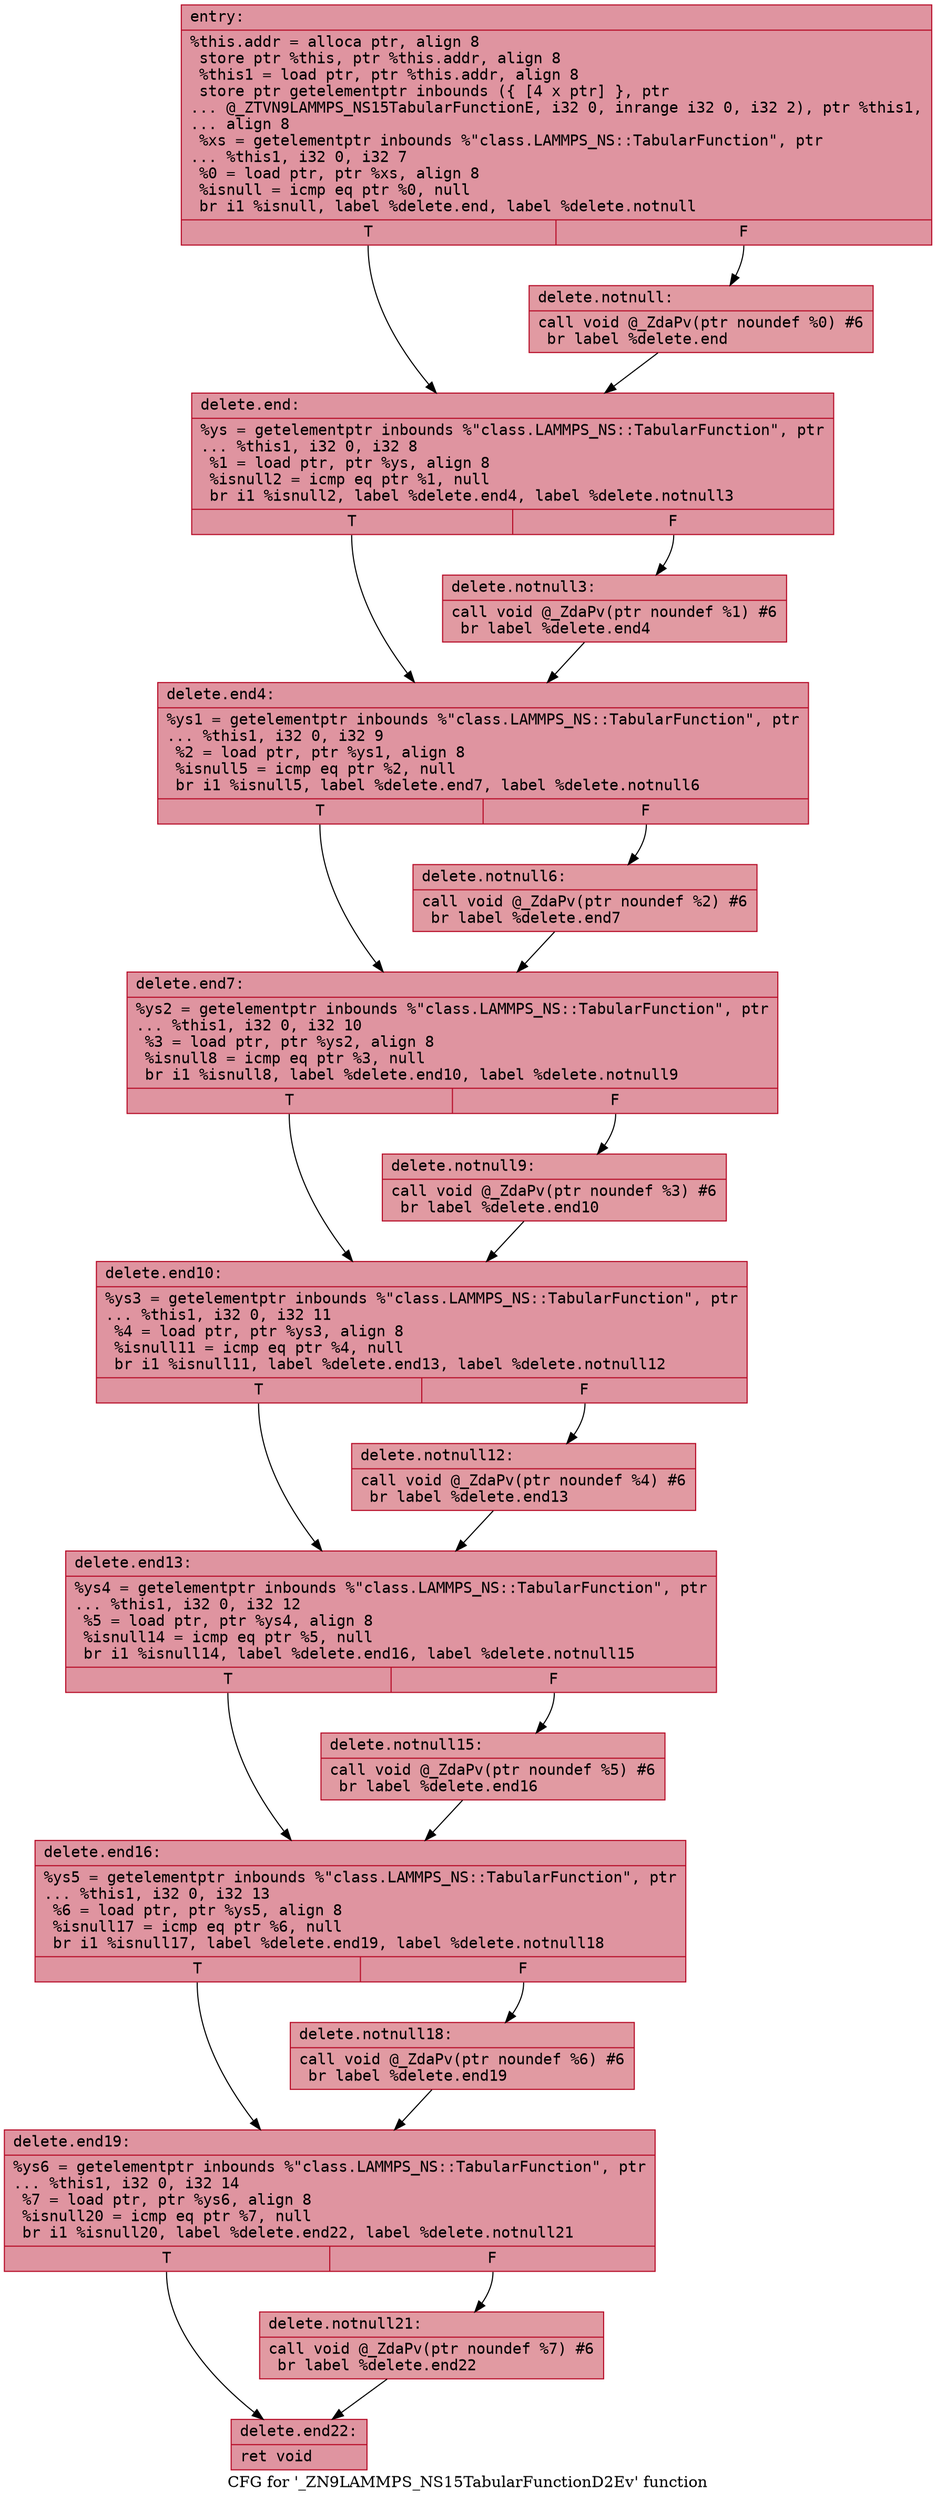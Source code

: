 digraph "CFG for '_ZN9LAMMPS_NS15TabularFunctionD2Ev' function" {
	label="CFG for '_ZN9LAMMPS_NS15TabularFunctionD2Ev' function";

	Node0x556a1d4d1510 [shape=record,color="#b70d28ff", style=filled, fillcolor="#b70d2870" fontname="Courier",label="{entry:\l|  %this.addr = alloca ptr, align 8\l  store ptr %this, ptr %this.addr, align 8\l  %this1 = load ptr, ptr %this.addr, align 8\l  store ptr getelementptr inbounds (\{ [4 x ptr] \}, ptr\l... @_ZTVN9LAMMPS_NS15TabularFunctionE, i32 0, inrange i32 0, i32 2), ptr %this1,\l... align 8\l  %xs = getelementptr inbounds %\"class.LAMMPS_NS::TabularFunction\", ptr\l... %this1, i32 0, i32 7\l  %0 = load ptr, ptr %xs, align 8\l  %isnull = icmp eq ptr %0, null\l  br i1 %isnull, label %delete.end, label %delete.notnull\l|{<s0>T|<s1>F}}"];
	Node0x556a1d4d1510:s0 -> Node0x556a1d4d1da0[tooltip="entry -> delete.end\nProbability 37.50%" ];
	Node0x556a1d4d1510:s1 -> Node0x556a1d4d1df0[tooltip="entry -> delete.notnull\nProbability 62.50%" ];
	Node0x556a1d4d1df0 [shape=record,color="#b70d28ff", style=filled, fillcolor="#bb1b2c70" fontname="Courier",label="{delete.notnull:\l|  call void @_ZdaPv(ptr noundef %0) #6\l  br label %delete.end\l}"];
	Node0x556a1d4d1df0 -> Node0x556a1d4d1da0[tooltip="delete.notnull -> delete.end\nProbability 100.00%" ];
	Node0x556a1d4d1da0 [shape=record,color="#b70d28ff", style=filled, fillcolor="#b70d2870" fontname="Courier",label="{delete.end:\l|  %ys = getelementptr inbounds %\"class.LAMMPS_NS::TabularFunction\", ptr\l... %this1, i32 0, i32 8\l  %1 = load ptr, ptr %ys, align 8\l  %isnull2 = icmp eq ptr %1, null\l  br i1 %isnull2, label %delete.end4, label %delete.notnull3\l|{<s0>T|<s1>F}}"];
	Node0x556a1d4d1da0:s0 -> Node0x556a1d4d2350[tooltip="delete.end -> delete.end4\nProbability 37.50%" ];
	Node0x556a1d4d1da0:s1 -> Node0x556a1d4d23d0[tooltip="delete.end -> delete.notnull3\nProbability 62.50%" ];
	Node0x556a1d4d23d0 [shape=record,color="#b70d28ff", style=filled, fillcolor="#bb1b2c70" fontname="Courier",label="{delete.notnull3:\l|  call void @_ZdaPv(ptr noundef %1) #6\l  br label %delete.end4\l}"];
	Node0x556a1d4d23d0 -> Node0x556a1d4d2350[tooltip="delete.notnull3 -> delete.end4\nProbability 100.00%" ];
	Node0x556a1d4d2350 [shape=record,color="#b70d28ff", style=filled, fillcolor="#b70d2870" fontname="Courier",label="{delete.end4:\l|  %ys1 = getelementptr inbounds %\"class.LAMMPS_NS::TabularFunction\", ptr\l... %this1, i32 0, i32 9\l  %2 = load ptr, ptr %ys1, align 8\l  %isnull5 = icmp eq ptr %2, null\l  br i1 %isnull5, label %delete.end7, label %delete.notnull6\l|{<s0>T|<s1>F}}"];
	Node0x556a1d4d2350:s0 -> Node0x556a1d4d2ac0[tooltip="delete.end4 -> delete.end7\nProbability 37.50%" ];
	Node0x556a1d4d2350:s1 -> Node0x556a1d4d2b10[tooltip="delete.end4 -> delete.notnull6\nProbability 62.50%" ];
	Node0x556a1d4d2b10 [shape=record,color="#b70d28ff", style=filled, fillcolor="#bb1b2c70" fontname="Courier",label="{delete.notnull6:\l|  call void @_ZdaPv(ptr noundef %2) #6\l  br label %delete.end7\l}"];
	Node0x556a1d4d2b10 -> Node0x556a1d4d2ac0[tooltip="delete.notnull6 -> delete.end7\nProbability 100.00%" ];
	Node0x556a1d4d2ac0 [shape=record,color="#b70d28ff", style=filled, fillcolor="#b70d2870" fontname="Courier",label="{delete.end7:\l|  %ys2 = getelementptr inbounds %\"class.LAMMPS_NS::TabularFunction\", ptr\l... %this1, i32 0, i32 10\l  %3 = load ptr, ptr %ys2, align 8\l  %isnull8 = icmp eq ptr %3, null\l  br i1 %isnull8, label %delete.end10, label %delete.notnull9\l|{<s0>T|<s1>F}}"];
	Node0x556a1d4d2ac0:s0 -> Node0x556a1d4d3000[tooltip="delete.end7 -> delete.end10\nProbability 37.50%" ];
	Node0x556a1d4d2ac0:s1 -> Node0x556a1d4d3050[tooltip="delete.end7 -> delete.notnull9\nProbability 62.50%" ];
	Node0x556a1d4d3050 [shape=record,color="#b70d28ff", style=filled, fillcolor="#bb1b2c70" fontname="Courier",label="{delete.notnull9:\l|  call void @_ZdaPv(ptr noundef %3) #6\l  br label %delete.end10\l}"];
	Node0x556a1d4d3050 -> Node0x556a1d4d3000[tooltip="delete.notnull9 -> delete.end10\nProbability 100.00%" ];
	Node0x556a1d4d3000 [shape=record,color="#b70d28ff", style=filled, fillcolor="#b70d2870" fontname="Courier",label="{delete.end10:\l|  %ys3 = getelementptr inbounds %\"class.LAMMPS_NS::TabularFunction\", ptr\l... %this1, i32 0, i32 11\l  %4 = load ptr, ptr %ys3, align 8\l  %isnull11 = icmp eq ptr %4, null\l  br i1 %isnull11, label %delete.end13, label %delete.notnull12\l|{<s0>T|<s1>F}}"];
	Node0x556a1d4d3000:s0 -> Node0x556a1d4d3d30[tooltip="delete.end10 -> delete.end13\nProbability 37.50%" ];
	Node0x556a1d4d3000:s1 -> Node0x556a1d4d3de0[tooltip="delete.end10 -> delete.notnull12\nProbability 62.50%" ];
	Node0x556a1d4d3de0 [shape=record,color="#b70d28ff", style=filled, fillcolor="#bb1b2c70" fontname="Courier",label="{delete.notnull12:\l|  call void @_ZdaPv(ptr noundef %4) #6\l  br label %delete.end13\l}"];
	Node0x556a1d4d3de0 -> Node0x556a1d4d3d30[tooltip="delete.notnull12 -> delete.end13\nProbability 100.00%" ];
	Node0x556a1d4d3d30 [shape=record,color="#b70d28ff", style=filled, fillcolor="#b70d2870" fontname="Courier",label="{delete.end13:\l|  %ys4 = getelementptr inbounds %\"class.LAMMPS_NS::TabularFunction\", ptr\l... %this1, i32 0, i32 12\l  %5 = load ptr, ptr %ys4, align 8\l  %isnull14 = icmp eq ptr %5, null\l  br i1 %isnull14, label %delete.end16, label %delete.notnull15\l|{<s0>T|<s1>F}}"];
	Node0x556a1d4d3d30:s0 -> Node0x556a1d4d45d0[tooltip="delete.end13 -> delete.end16\nProbability 37.50%" ];
	Node0x556a1d4d3d30:s1 -> Node0x556a1d4d4650[tooltip="delete.end13 -> delete.notnull15\nProbability 62.50%" ];
	Node0x556a1d4d4650 [shape=record,color="#b70d28ff", style=filled, fillcolor="#bb1b2c70" fontname="Courier",label="{delete.notnull15:\l|  call void @_ZdaPv(ptr noundef %5) #6\l  br label %delete.end16\l}"];
	Node0x556a1d4d4650 -> Node0x556a1d4d45d0[tooltip="delete.notnull15 -> delete.end16\nProbability 100.00%" ];
	Node0x556a1d4d45d0 [shape=record,color="#b70d28ff", style=filled, fillcolor="#b70d2870" fontname="Courier",label="{delete.end16:\l|  %ys5 = getelementptr inbounds %\"class.LAMMPS_NS::TabularFunction\", ptr\l... %this1, i32 0, i32 13\l  %6 = load ptr, ptr %ys5, align 8\l  %isnull17 = icmp eq ptr %6, null\l  br i1 %isnull17, label %delete.end19, label %delete.notnull18\l|{<s0>T|<s1>F}}"];
	Node0x556a1d4d45d0:s0 -> Node0x556a1d4d4b20[tooltip="delete.end16 -> delete.end19\nProbability 37.50%" ];
	Node0x556a1d4d45d0:s1 -> Node0x556a1d4d4ba0[tooltip="delete.end16 -> delete.notnull18\nProbability 62.50%" ];
	Node0x556a1d4d4ba0 [shape=record,color="#b70d28ff", style=filled, fillcolor="#bb1b2c70" fontname="Courier",label="{delete.notnull18:\l|  call void @_ZdaPv(ptr noundef %6) #6\l  br label %delete.end19\l}"];
	Node0x556a1d4d4ba0 -> Node0x556a1d4d4b20[tooltip="delete.notnull18 -> delete.end19\nProbability 100.00%" ];
	Node0x556a1d4d4b20 [shape=record,color="#b70d28ff", style=filled, fillcolor="#b70d2870" fontname="Courier",label="{delete.end19:\l|  %ys6 = getelementptr inbounds %\"class.LAMMPS_NS::TabularFunction\", ptr\l... %this1, i32 0, i32 14\l  %7 = load ptr, ptr %ys6, align 8\l  %isnull20 = icmp eq ptr %7, null\l  br i1 %isnull20, label %delete.end22, label %delete.notnull21\l|{<s0>T|<s1>F}}"];
	Node0x556a1d4d4b20:s0 -> Node0x556a1d4d5070[tooltip="delete.end19 -> delete.end22\nProbability 37.50%" ];
	Node0x556a1d4d4b20:s1 -> Node0x556a1d4d50f0[tooltip="delete.end19 -> delete.notnull21\nProbability 62.50%" ];
	Node0x556a1d4d50f0 [shape=record,color="#b70d28ff", style=filled, fillcolor="#bb1b2c70" fontname="Courier",label="{delete.notnull21:\l|  call void @_ZdaPv(ptr noundef %7) #6\l  br label %delete.end22\l}"];
	Node0x556a1d4d50f0 -> Node0x556a1d4d5070[tooltip="delete.notnull21 -> delete.end22\nProbability 100.00%" ];
	Node0x556a1d4d5070 [shape=record,color="#b70d28ff", style=filled, fillcolor="#b70d2870" fontname="Courier",label="{delete.end22:\l|  ret void\l}"];
}
